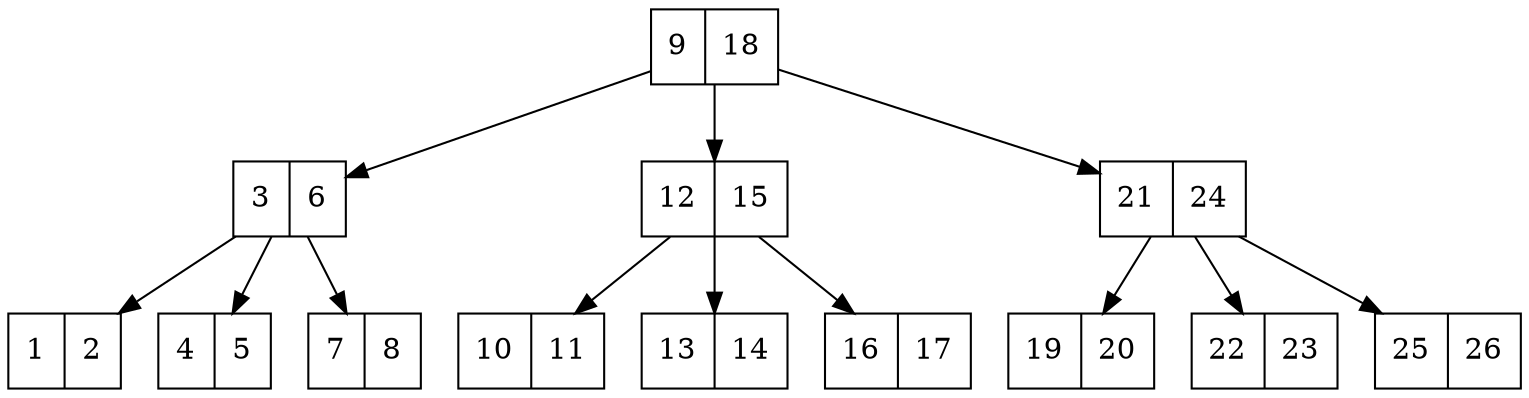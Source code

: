 digraph {
"0x111ff20"[shape=record, label="{{ 9|18} } "];
"0x111fca0"[shape=record, label="{{ 3|6} } "];
"0x111fc20"[shape=record, label="{{ 1|2} } "];
"0x111fca0"->"0x111fc20"
"0x111fd20"[shape=record, label="{{ 4|5} } "];
"0x111fca0"->"0x111fd20"
"0x111fda0"[shape=record, label="{{ 7|8} } "];
"0x111fca0"->"0x111fda0"
"0x111ff20"->"0x111fca0"
"0x111ffa0"[shape=record, label="{{ 12|15} } "];
"0x111fe20"[shape=record, label="{{ 10|11} } "];
"0x111ffa0"->"0x111fe20"
"0x111fea0"[shape=record, label="{{ 13|14} } "];
"0x111ffa0"->"0x111fea0"
"0x1120020"[shape=record, label="{{ 16|17} } "];
"0x111ffa0"->"0x1120020"
"0x111ff20"->"0x111ffa0"
"0x11201a0"[shape=record, label="{{ 21|24} } "];
"0x11200a0"[shape=record, label="{{ 19|20} } "];
"0x11201a0"->"0x11200a0"
"0x1120120"[shape=record, label="{{ 22|23} } "];
"0x11201a0"->"0x1120120"
"0x1120220"[shape=record, label="{{ 25|26} } "];
"0x11201a0"->"0x1120220"
"0x111ff20"->"0x11201a0"
 }
